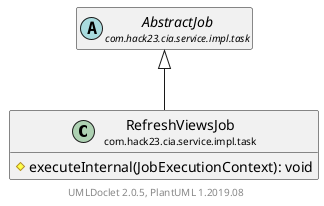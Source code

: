 @startuml
    set namespaceSeparator none
    hide empty fields
    hide empty methods

    class "<size:14>RefreshViewsJob\n<size:10>com.hack23.cia.service.impl.task" as com.hack23.cia.service.impl.task.RefreshViewsJob [[RefreshViewsJob.html]] {
        #executeInternal(JobExecutionContext): void
    }

    abstract class "<size:14>AbstractJob\n<size:10>com.hack23.cia.service.impl.task" as com.hack23.cia.service.impl.task.AbstractJob [[AbstractJob.html]]

    com.hack23.cia.service.impl.task.AbstractJob <|-- com.hack23.cia.service.impl.task.RefreshViewsJob

    center footer UMLDoclet 2.0.5, PlantUML 1.2019.08
@enduml
